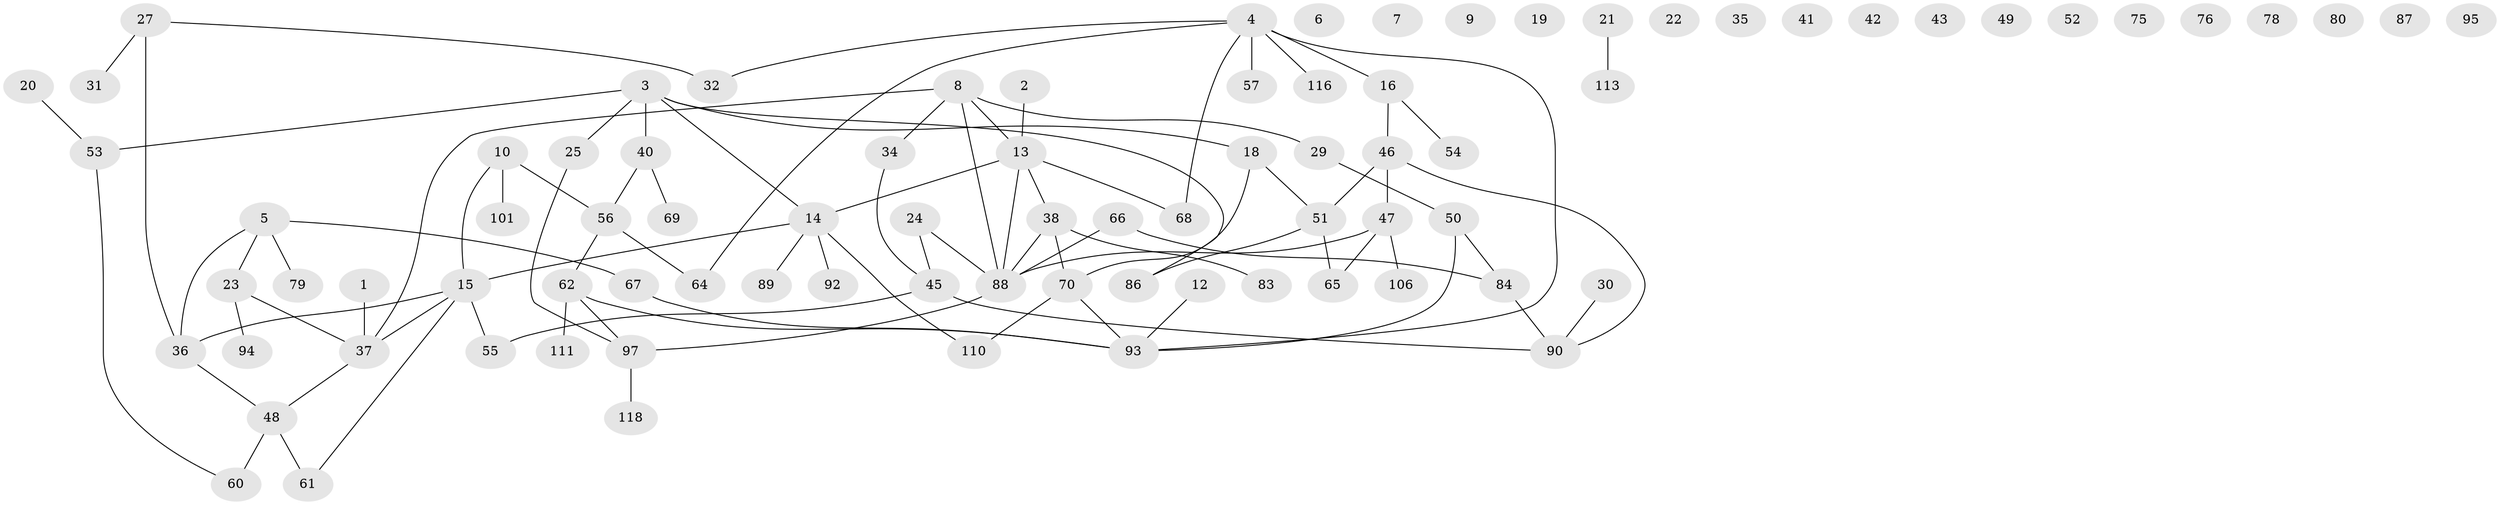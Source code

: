 // Generated by graph-tools (version 1.1) at 2025/23/03/03/25 07:23:27]
// undirected, 84 vertices, 92 edges
graph export_dot {
graph [start="1"]
  node [color=gray90,style=filled];
  1;
  2;
  3 [super="+74"];
  4 [super="+11"];
  5 [super="+39"];
  6;
  7;
  8 [super="+104"];
  9;
  10 [super="+26"];
  12;
  13 [super="+17"];
  14 [super="+77"];
  15 [super="+33"];
  16 [super="+102"];
  18 [super="+109"];
  19;
  20;
  21;
  22;
  23;
  24;
  25 [super="+28"];
  27 [super="+82"];
  29 [super="+114"];
  30;
  31;
  32 [super="+63"];
  34 [super="+73"];
  35;
  36 [super="+59"];
  37 [super="+58"];
  38;
  40 [super="+96"];
  41;
  42;
  43 [super="+44"];
  45 [super="+100"];
  46 [super="+115"];
  47 [super="+112"];
  48 [super="+99"];
  49;
  50;
  51 [super="+81"];
  52;
  53 [super="+71"];
  54;
  55 [super="+108"];
  56 [super="+107"];
  57;
  60;
  61 [super="+117"];
  62 [super="+72"];
  64;
  65;
  66;
  67 [super="+85"];
  68;
  69;
  70 [super="+103"];
  75;
  76;
  78;
  79;
  80;
  83;
  84;
  86;
  87;
  88 [super="+98"];
  89;
  90 [super="+91"];
  92;
  93 [super="+105"];
  94;
  95;
  97;
  101;
  106;
  110;
  111;
  113;
  116;
  118;
  1 -- 37;
  2 -- 13;
  3 -- 14;
  3 -- 86;
  3 -- 40;
  3 -- 25;
  3 -- 53;
  3 -- 18;
  4 -- 16;
  4 -- 57;
  4 -- 64;
  4 -- 68;
  4 -- 116;
  4 -- 93;
  4 -- 32;
  5 -- 23;
  5 -- 79;
  5 -- 67;
  5 -- 36;
  8 -- 13;
  8 -- 88;
  8 -- 37;
  8 -- 29;
  8 -- 34;
  10 -- 101;
  10 -- 56;
  10 -- 15;
  12 -- 93;
  13 -- 68;
  13 -- 14;
  13 -- 38;
  13 -- 88;
  14 -- 15;
  14 -- 89;
  14 -- 110;
  14 -- 92;
  15 -- 36;
  15 -- 37;
  15 -- 55;
  15 -- 61;
  16 -- 54;
  16 -- 46;
  18 -- 51;
  18 -- 70;
  20 -- 53;
  21 -- 113;
  23 -- 94;
  23 -- 37;
  24 -- 45;
  24 -- 88;
  25 -- 97;
  27 -- 31;
  27 -- 36;
  27 -- 32;
  29 -- 50;
  30 -- 90;
  34 -- 45;
  36 -- 48;
  37 -- 48;
  38 -- 70;
  38 -- 83;
  38 -- 88;
  40 -- 56;
  40 -- 69;
  45 -- 55;
  45 -- 90;
  46 -- 51;
  46 -- 47;
  46 -- 90;
  47 -- 65;
  47 -- 106;
  47 -- 88;
  48 -- 61;
  48 -- 60;
  50 -- 84;
  50 -- 93;
  51 -- 86;
  51 -- 65;
  53 -- 60;
  56 -- 64;
  56 -- 62;
  62 -- 93;
  62 -- 97;
  62 -- 111;
  66 -- 84;
  66 -- 88;
  67 -- 93;
  70 -- 110;
  70 -- 93;
  84 -- 90;
  88 -- 97;
  97 -- 118;
}
